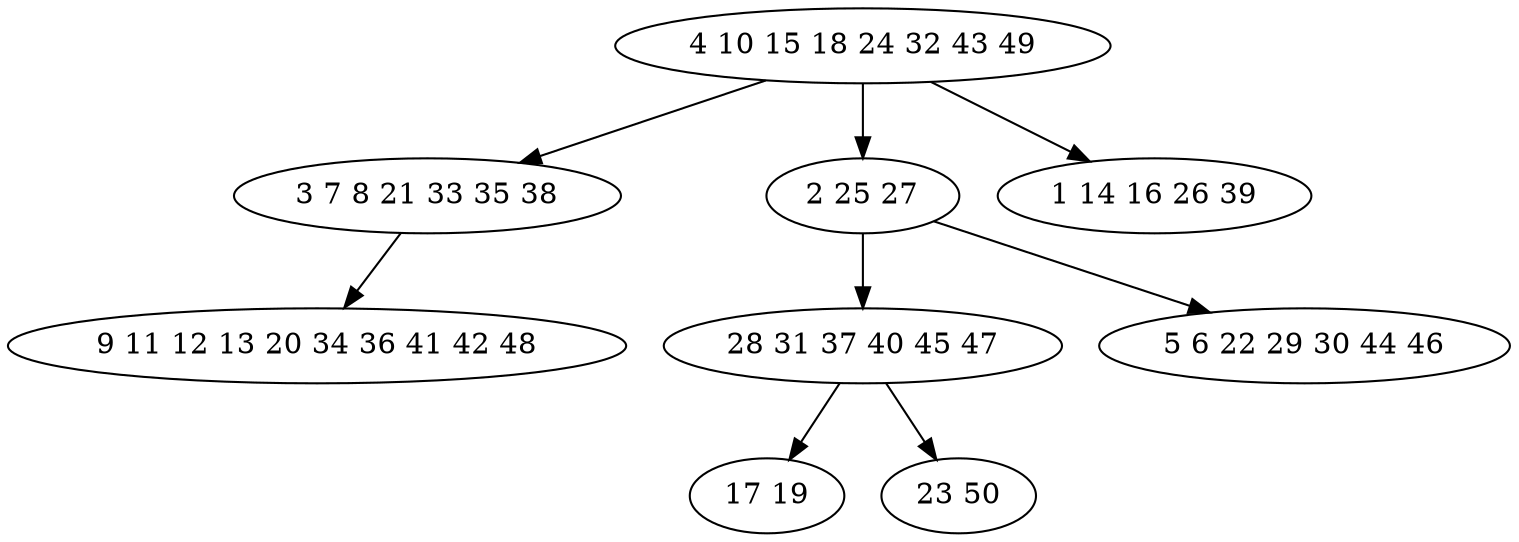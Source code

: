 digraph true_tree {
	"0" -> "1"
	"0" -> "2"
	"2" -> "3"
	"3" -> "4"
	"3" -> "5"
	"2" -> "6"
	"1" -> "7"
	"0" -> "8"
	"0" [label="4 10 15 18 24 32 43 49"];
	"1" [label="3 7 8 21 33 35 38"];
	"2" [label="2 25 27"];
	"3" [label="28 31 37 40 45 47"];
	"4" [label="17 19"];
	"5" [label="23 50"];
	"6" [label="5 6 22 29 30 44 46"];
	"7" [label="9 11 12 13 20 34 36 41 42 48"];
	"8" [label="1 14 16 26 39"];
}
